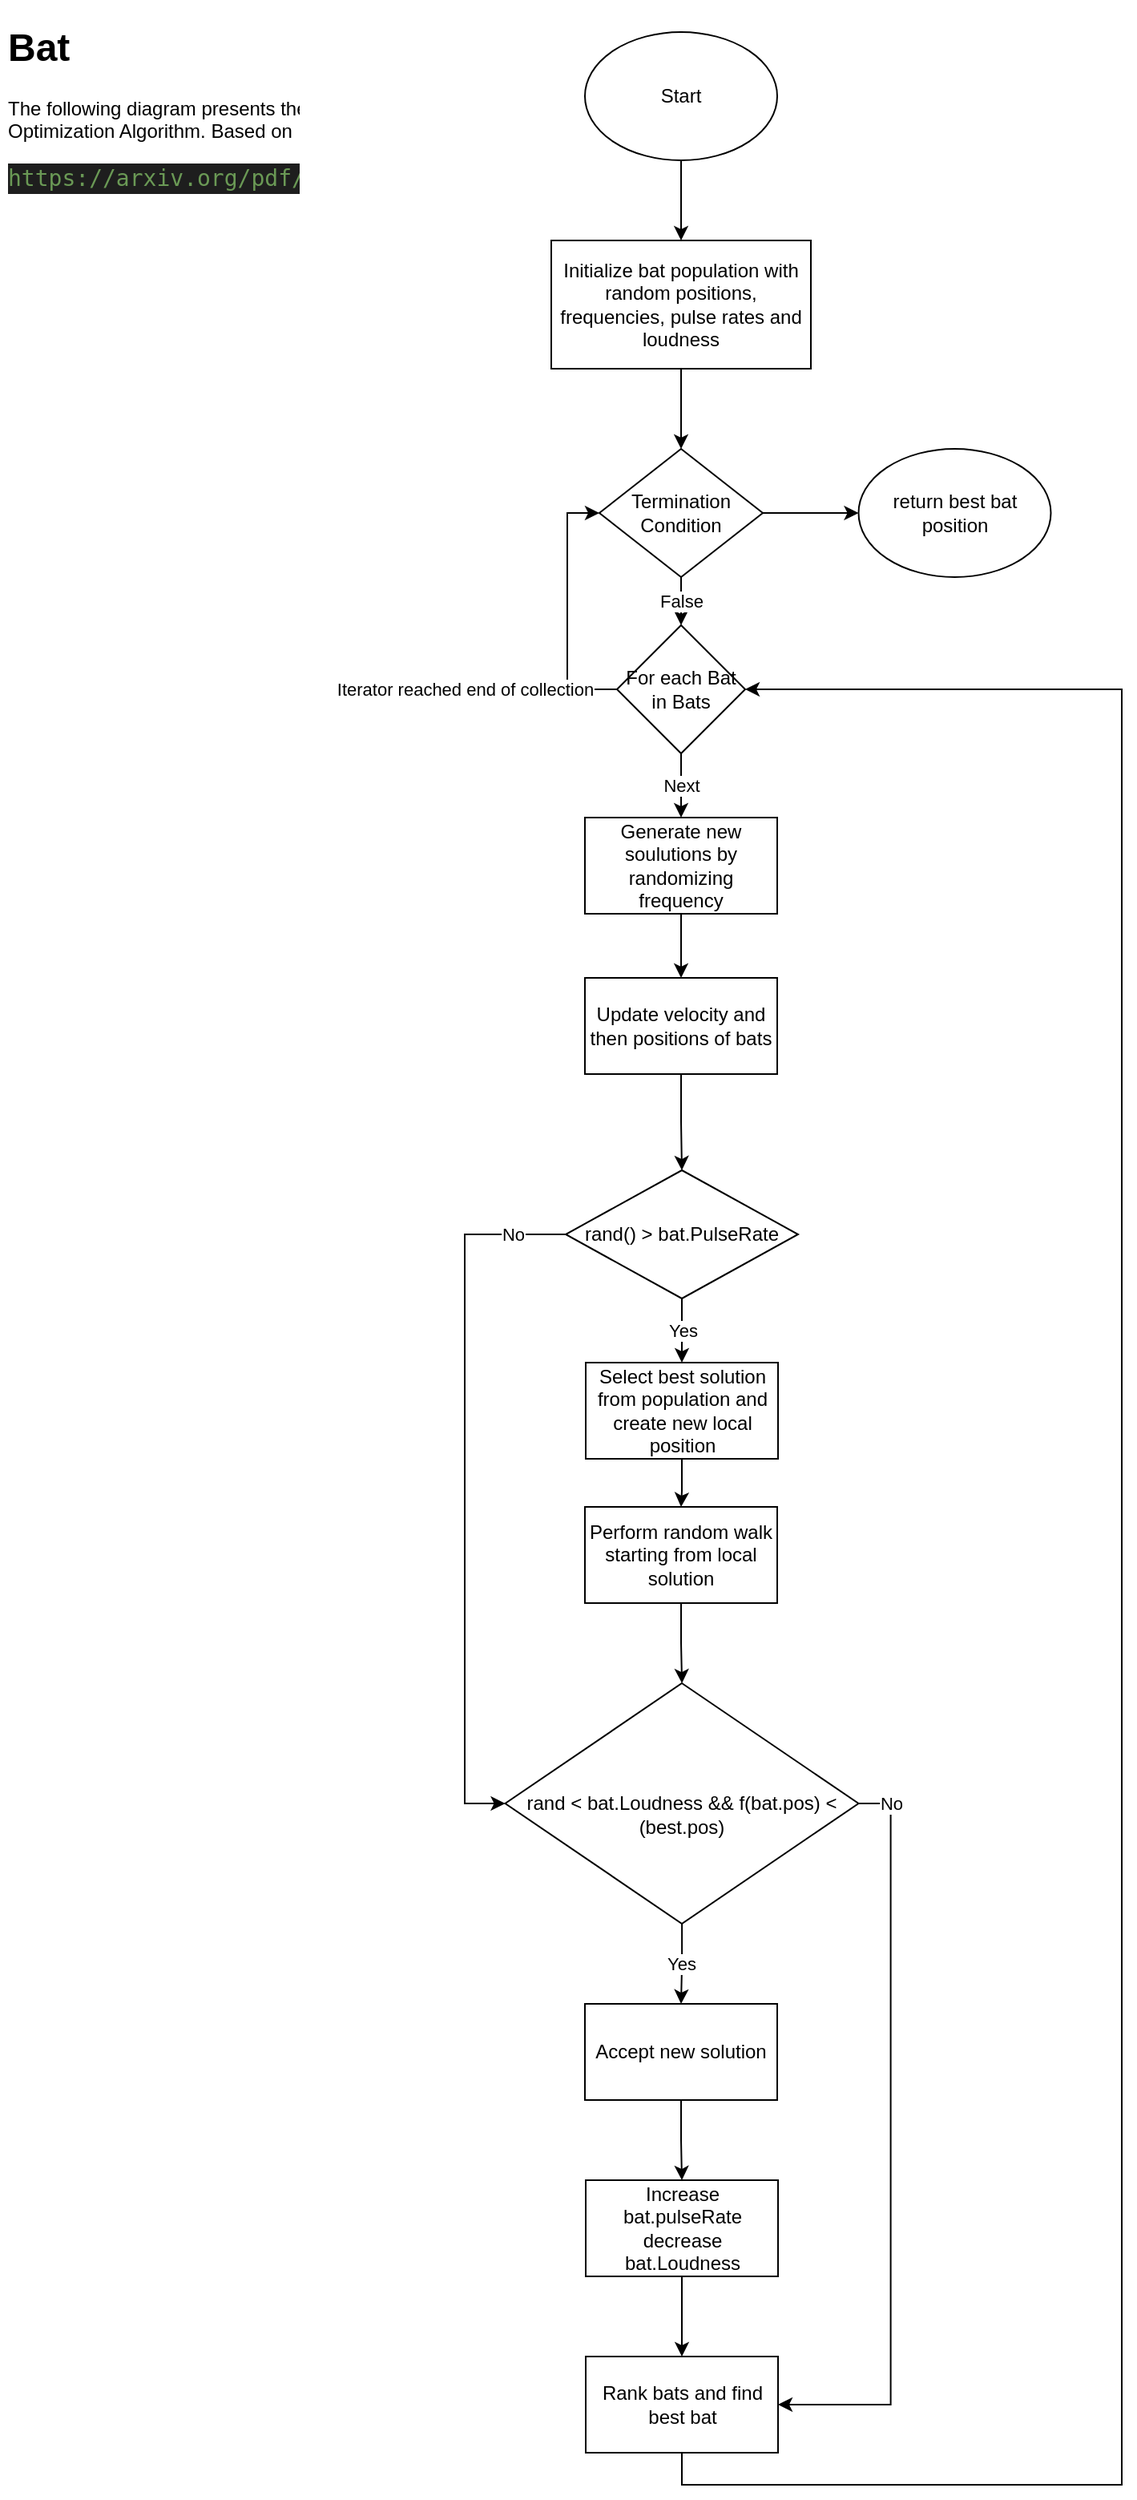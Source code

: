 <mxfile version="13.0.9" type="device"><diagram id="RxTM8ZbAL5m1Jnd1LNw1" name="Page-1"><mxGraphModel dx="1352" dy="767" grid="1" gridSize="10" guides="1" tooltips="1" connect="1" arrows="1" fold="1" page="1" pageScale="1" pageWidth="850" pageHeight="1600" math="0" shadow="0"><root><mxCell id="0"/><mxCell id="1" parent="0"/><mxCell id="fcLxqhoMjHmP6fPscK03-1" value="&lt;h1&gt;Bat&lt;br&gt;&lt;/h1&gt;&lt;p&gt;The following diagram presents the flow of Bat Optimization Algorithm. Based on &lt;br&gt;&lt;/p&gt;&lt;div style=&quot;color: rgb(212 , 212 , 212) ; background-color: rgb(30 , 30 , 30) ; font-family: &amp;#34;droid sans mono&amp;#34; , &amp;#34;monospace&amp;#34; , monospace , &amp;#34;droid sans fallback&amp;#34; ; font-weight: normal ; font-size: 14px ; line-height: 19px&quot;&gt;&lt;div&gt;&lt;span style=&quot;color: #6a9955&quot;&gt;https://arxiv.org/pdf/1004.417.pdf&lt;/span&gt;&lt;/div&gt;&lt;/div&gt;" style="text;html=1;strokeColor=none;fillColor=none;spacing=5;spacingTop=-20;whiteSpace=wrap;overflow=hidden;rounded=0;" vertex="1" parent="1"><mxGeometry y="10" width="190" height="150" as="geometry"/></mxCell><mxCell id="fcLxqhoMjHmP6fPscK03-4" value="" style="edgeStyle=orthogonalEdgeStyle;rounded=0;orthogonalLoop=1;jettySize=auto;html=1;" edge="1" parent="1" source="fcLxqhoMjHmP6fPscK03-2" target="fcLxqhoMjHmP6fPscK03-3"><mxGeometry relative="1" as="geometry"/></mxCell><mxCell id="fcLxqhoMjHmP6fPscK03-2" value="Start" style="ellipse;whiteSpace=wrap;html=1;" vertex="1" parent="1"><mxGeometry x="365" y="20" width="120" height="80" as="geometry"/></mxCell><mxCell id="fcLxqhoMjHmP6fPscK03-9" value="" style="edgeStyle=orthogonalEdgeStyle;rounded=0;orthogonalLoop=1;jettySize=auto;html=1;" edge="1" parent="1" source="fcLxqhoMjHmP6fPscK03-3" target="fcLxqhoMjHmP6fPscK03-6"><mxGeometry relative="1" as="geometry"/></mxCell><mxCell id="fcLxqhoMjHmP6fPscK03-3" value="Initialize bat population with random positions, frequencies, pulse rates and loudness" style="rounded=0;whiteSpace=wrap;html=1;" vertex="1" parent="1"><mxGeometry x="344" y="150" width="162" height="80" as="geometry"/></mxCell><mxCell id="fcLxqhoMjHmP6fPscK03-15" value="False" style="edgeStyle=orthogonalEdgeStyle;rounded=0;orthogonalLoop=1;jettySize=auto;html=1;" edge="1" parent="1" source="fcLxqhoMjHmP6fPscK03-6" target="fcLxqhoMjHmP6fPscK03-14"><mxGeometry relative="1" as="geometry"/></mxCell><mxCell id="fcLxqhoMjHmP6fPscK03-39" value="" style="edgeStyle=orthogonalEdgeStyle;rounded=0;orthogonalLoop=1;jettySize=auto;html=1;" edge="1" parent="1" source="fcLxqhoMjHmP6fPscK03-6" target="fcLxqhoMjHmP6fPscK03-38"><mxGeometry relative="1" as="geometry"/></mxCell><mxCell id="fcLxqhoMjHmP6fPscK03-6" value="Termination Condition" style="rhombus;whiteSpace=wrap;html=1;" vertex="1" parent="1"><mxGeometry x="374" y="280" width="102" height="80" as="geometry"/></mxCell><mxCell id="fcLxqhoMjHmP6fPscK03-13" value="" style="edgeStyle=orthogonalEdgeStyle;rounded=0;orthogonalLoop=1;jettySize=auto;html=1;" edge="1" parent="1" source="fcLxqhoMjHmP6fPscK03-10" target="fcLxqhoMjHmP6fPscK03-12"><mxGeometry relative="1" as="geometry"/></mxCell><mxCell id="fcLxqhoMjHmP6fPscK03-10" value="Generate new soulutions by randomizing frequency" style="rounded=0;whiteSpace=wrap;html=1;" vertex="1" parent="1"><mxGeometry x="365" y="510" width="120" height="60" as="geometry"/></mxCell><mxCell id="fcLxqhoMjHmP6fPscK03-19" value="" style="edgeStyle=orthogonalEdgeStyle;rounded=0;orthogonalLoop=1;jettySize=auto;html=1;" edge="1" parent="1" source="fcLxqhoMjHmP6fPscK03-12" target="fcLxqhoMjHmP6fPscK03-18"><mxGeometry relative="1" as="geometry"/></mxCell><mxCell id="fcLxqhoMjHmP6fPscK03-12" value="Update velocity and then positions of bats" style="rounded=0;whiteSpace=wrap;html=1;" vertex="1" parent="1"><mxGeometry x="365" y="610" width="120" height="60" as="geometry"/></mxCell><mxCell id="fcLxqhoMjHmP6fPscK03-16" value="Next" style="edgeStyle=orthogonalEdgeStyle;rounded=0;orthogonalLoop=1;jettySize=auto;html=1;" edge="1" parent="1" source="fcLxqhoMjHmP6fPscK03-14" target="fcLxqhoMjHmP6fPscK03-10"><mxGeometry relative="1" as="geometry"/></mxCell><mxCell id="fcLxqhoMjHmP6fPscK03-17" value="Iterator reached end of collection" style="edgeStyle=orthogonalEdgeStyle;rounded=0;orthogonalLoop=1;jettySize=auto;html=1;exitX=0;exitY=0.5;exitDx=0;exitDy=0;entryX=0;entryY=0.5;entryDx=0;entryDy=0;" edge="1" parent="1" source="fcLxqhoMjHmP6fPscK03-14" target="fcLxqhoMjHmP6fPscK03-6"><mxGeometry x="-0.615" y="64" relative="1" as="geometry"><mxPoint as="offset"/></mxGeometry></mxCell><mxCell id="fcLxqhoMjHmP6fPscK03-14" value="For each Bat in Bats" style="rhombus;whiteSpace=wrap;html=1;" vertex="1" parent="1"><mxGeometry x="385" y="390" width="80" height="80" as="geometry"/></mxCell><mxCell id="fcLxqhoMjHmP6fPscK03-21" value="Yes" style="edgeStyle=orthogonalEdgeStyle;rounded=0;orthogonalLoop=1;jettySize=auto;html=1;" edge="1" parent="1" source="fcLxqhoMjHmP6fPscK03-18" target="fcLxqhoMjHmP6fPscK03-20"><mxGeometry relative="1" as="geometry"/></mxCell><mxCell id="fcLxqhoMjHmP6fPscK03-32" value="No" style="edgeStyle=orthogonalEdgeStyle;rounded=0;orthogonalLoop=1;jettySize=auto;html=1;exitX=0;exitY=0.5;exitDx=0;exitDy=0;entryX=0;entryY=0.5;entryDx=0;entryDy=0;" edge="1" parent="1" source="fcLxqhoMjHmP6fPscK03-18" target="fcLxqhoMjHmP6fPscK03-24"><mxGeometry x="-0.851" relative="1" as="geometry"><Array as="points"><mxPoint x="290" y="770"/><mxPoint x="290" y="1125"/></Array><mxPoint as="offset"/></mxGeometry></mxCell><mxCell id="fcLxqhoMjHmP6fPscK03-18" value="rand() &amp;gt; bat.PulseRate" style="rhombus;whiteSpace=wrap;html=1;" vertex="1" parent="1"><mxGeometry x="353" y="730" width="145" height="80" as="geometry"/></mxCell><mxCell id="fcLxqhoMjHmP6fPscK03-23" value="" style="edgeStyle=orthogonalEdgeStyle;rounded=0;orthogonalLoop=1;jettySize=auto;html=1;" edge="1" parent="1" source="fcLxqhoMjHmP6fPscK03-20" target="fcLxqhoMjHmP6fPscK03-22"><mxGeometry relative="1" as="geometry"/></mxCell><mxCell id="fcLxqhoMjHmP6fPscK03-20" value="Select best solution from population and create new local position" style="rounded=0;whiteSpace=wrap;html=1;" vertex="1" parent="1"><mxGeometry x="365.5" y="850" width="120" height="60" as="geometry"/></mxCell><mxCell id="fcLxqhoMjHmP6fPscK03-25" value="" style="edgeStyle=orthogonalEdgeStyle;rounded=0;orthogonalLoop=1;jettySize=auto;html=1;" edge="1" parent="1" source="fcLxqhoMjHmP6fPscK03-22" target="fcLxqhoMjHmP6fPscK03-24"><mxGeometry relative="1" as="geometry"/></mxCell><mxCell id="fcLxqhoMjHmP6fPscK03-22" value="Perform random walk starting from local solution" style="rounded=0;whiteSpace=wrap;html=1;" vertex="1" parent="1"><mxGeometry x="365" y="940" width="120" height="60" as="geometry"/></mxCell><mxCell id="fcLxqhoMjHmP6fPscK03-29" value="Yes" style="edgeStyle=orthogonalEdgeStyle;rounded=0;orthogonalLoop=1;jettySize=auto;html=1;" edge="1" parent="1" source="fcLxqhoMjHmP6fPscK03-24" target="fcLxqhoMjHmP6fPscK03-28"><mxGeometry relative="1" as="geometry"/></mxCell><mxCell id="fcLxqhoMjHmP6fPscK03-35" value="No" style="edgeStyle=orthogonalEdgeStyle;rounded=0;orthogonalLoop=1;jettySize=auto;html=1;exitX=1;exitY=0.5;exitDx=0;exitDy=0;entryX=1;entryY=0.5;entryDx=0;entryDy=0;" edge="1" parent="1" source="fcLxqhoMjHmP6fPscK03-24" target="fcLxqhoMjHmP6fPscK03-33"><mxGeometry x="-0.914" relative="1" as="geometry"><mxPoint as="offset"/></mxGeometry></mxCell><mxCell id="fcLxqhoMjHmP6fPscK03-24" value="&lt;br&gt;rand &amp;lt; bat.Loudness &amp;amp;&amp;amp; f(bat.pos) &amp;lt; (best.pos)" style="rhombus;whiteSpace=wrap;html=1;" vertex="1" parent="1"><mxGeometry x="315.25" y="1050" width="220.5" height="150" as="geometry"/></mxCell><mxCell id="fcLxqhoMjHmP6fPscK03-31" value="" style="edgeStyle=orthogonalEdgeStyle;rounded=0;orthogonalLoop=1;jettySize=auto;html=1;" edge="1" parent="1" source="fcLxqhoMjHmP6fPscK03-28" target="fcLxqhoMjHmP6fPscK03-30"><mxGeometry relative="1" as="geometry"/></mxCell><mxCell id="fcLxqhoMjHmP6fPscK03-28" value="&lt;div&gt;Accept new solution&lt;/div&gt;" style="rounded=0;whiteSpace=wrap;html=1;" vertex="1" parent="1"><mxGeometry x="365" y="1250" width="120" height="60" as="geometry"/></mxCell><mxCell id="fcLxqhoMjHmP6fPscK03-34" value="" style="edgeStyle=orthogonalEdgeStyle;rounded=0;orthogonalLoop=1;jettySize=auto;html=1;" edge="1" parent="1" source="fcLxqhoMjHmP6fPscK03-30" target="fcLxqhoMjHmP6fPscK03-33"><mxGeometry relative="1" as="geometry"/></mxCell><mxCell id="fcLxqhoMjHmP6fPscK03-30" value="&lt;div&gt;Increase bat.pulseRate decrease &lt;br&gt;&lt;/div&gt;&lt;div&gt;bat.Loudness&lt;br&gt;&lt;/div&gt;" style="rounded=0;whiteSpace=wrap;html=1;" vertex="1" parent="1"><mxGeometry x="365.5" y="1360" width="120" height="60" as="geometry"/></mxCell><mxCell id="fcLxqhoMjHmP6fPscK03-37" style="edgeStyle=orthogonalEdgeStyle;rounded=0;orthogonalLoop=1;jettySize=auto;html=1;exitX=0.5;exitY=1;exitDx=0;exitDy=0;entryX=1;entryY=0.5;entryDx=0;entryDy=0;" edge="1" parent="1" source="fcLxqhoMjHmP6fPscK03-33" target="fcLxqhoMjHmP6fPscK03-14"><mxGeometry relative="1" as="geometry"><Array as="points"><mxPoint x="426" y="1550"/><mxPoint x="700" y="1550"/><mxPoint x="700" y="430"/></Array></mxGeometry></mxCell><mxCell id="fcLxqhoMjHmP6fPscK03-33" value="Rank bats and find best bat" style="rounded=0;whiteSpace=wrap;html=1;" vertex="1" parent="1"><mxGeometry x="365.5" y="1470" width="120" height="60" as="geometry"/></mxCell><mxCell id="fcLxqhoMjHmP6fPscK03-38" value="return best bat position" style="ellipse;whiteSpace=wrap;html=1;" vertex="1" parent="1"><mxGeometry x="535.75" y="280" width="120" height="80" as="geometry"/></mxCell></root></mxGraphModel></diagram></mxfile>